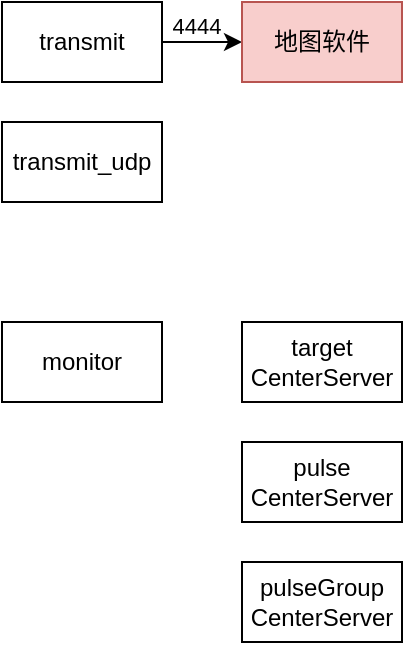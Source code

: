 <mxfile version="25.0.3">
  <diagram name="第 1 页" id="c-wLTQE5T7fWN2uGCTkj">
    <mxGraphModel dx="989" dy="521" grid="1" gridSize="10" guides="1" tooltips="1" connect="1" arrows="1" fold="1" page="1" pageScale="1" pageWidth="827" pageHeight="1169" math="0" shadow="0">
      <root>
        <mxCell id="0" />
        <mxCell id="1" parent="0" />
        <mxCell id="RkxBlU55WuZMnkj0bOeG-3" style="edgeStyle=orthogonalEdgeStyle;rounded=0;orthogonalLoop=1;jettySize=auto;html=1;exitX=1;exitY=0.5;exitDx=0;exitDy=0;entryX=0;entryY=0.5;entryDx=0;entryDy=0;" edge="1" parent="1" source="tVdQTuVEDTe3-TB5gP0G-1" target="RkxBlU55WuZMnkj0bOeG-2">
          <mxGeometry relative="1" as="geometry" />
        </mxCell>
        <mxCell id="RkxBlU55WuZMnkj0bOeG-4" value="4444" style="edgeLabel;html=1;align=center;verticalAlign=middle;resizable=0;points=[];" vertex="1" connectable="0" parent="RkxBlU55WuZMnkj0bOeG-3">
          <mxGeometry x="-0.174" y="1" relative="1" as="geometry">
            <mxPoint y="-7" as="offset" />
          </mxGeometry>
        </mxCell>
        <mxCell id="tVdQTuVEDTe3-TB5gP0G-1" value="transmit" style="rounded=0;whiteSpace=wrap;html=1;" parent="1" vertex="1">
          <mxGeometry x="200" y="320" width="80" height="40" as="geometry" />
        </mxCell>
        <mxCell id="RkxBlU55WuZMnkj0bOeG-1" value="transmit_udp" style="rounded=0;whiteSpace=wrap;html=1;" vertex="1" parent="1">
          <mxGeometry x="200" y="380" width="80" height="40" as="geometry" />
        </mxCell>
        <mxCell id="RkxBlU55WuZMnkj0bOeG-2" value="地图软件" style="rounded=0;whiteSpace=wrap;html=1;fillColor=#f8cecc;strokeColor=#b85450;" vertex="1" parent="1">
          <mxGeometry x="320" y="320" width="80" height="40" as="geometry" />
        </mxCell>
        <mxCell id="RkxBlU55WuZMnkj0bOeG-5" value="monitor" style="rounded=0;whiteSpace=wrap;html=1;" vertex="1" parent="1">
          <mxGeometry x="200" y="480" width="80" height="40" as="geometry" />
        </mxCell>
        <mxCell id="RkxBlU55WuZMnkj0bOeG-6" value="target&lt;div&gt;CenterServer&lt;/div&gt;" style="rounded=0;whiteSpace=wrap;html=1;" vertex="1" parent="1">
          <mxGeometry x="320" y="480" width="80" height="40" as="geometry" />
        </mxCell>
        <mxCell id="RkxBlU55WuZMnkj0bOeG-7" value="pulse&lt;div&gt;CenterServer&lt;/div&gt;" style="rounded=0;whiteSpace=wrap;html=1;" vertex="1" parent="1">
          <mxGeometry x="320" y="540" width="80" height="40" as="geometry" />
        </mxCell>
        <mxCell id="RkxBlU55WuZMnkj0bOeG-8" value="pulseGroup&lt;div&gt;CenterServer&lt;/div&gt;" style="rounded=0;whiteSpace=wrap;html=1;" vertex="1" parent="1">
          <mxGeometry x="320" y="600" width="80" height="40" as="geometry" />
        </mxCell>
      </root>
    </mxGraphModel>
  </diagram>
</mxfile>
